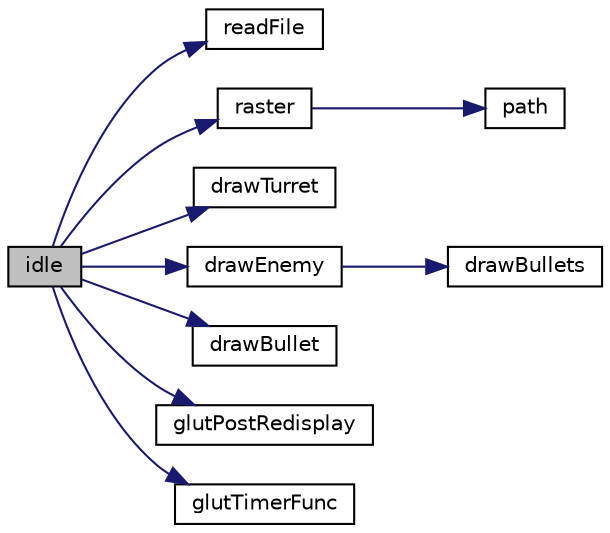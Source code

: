 digraph "idle"
{
  edge [fontname="Helvetica",fontsize="10",labelfontname="Helvetica",labelfontsize="10"];
  node [fontname="Helvetica",fontsize="10",shape=record];
  rankdir="LR";
  Node1 [label="idle",height=0.2,width=0.4,color="black", fillcolor="grey75", style="filled", fontcolor="black"];
  Node1 -> Node2 [color="midnightblue",fontsize="10",style="solid",fontname="Helvetica"];
  Node2 [label="readFile",height=0.2,width=0.4,color="black", fillcolor="white", style="filled",URL="$main_8cpp.html#a7b17b0c78fa9e56e9e228bd54275cd93"];
  Node1 -> Node3 [color="midnightblue",fontsize="10",style="solid",fontname="Helvetica"];
  Node3 [label="raster",height=0.2,width=0.4,color="black", fillcolor="white", style="filled",URL="$main_8cpp.html#a7090504cbeaafddda05596cac43c8066"];
  Node3 -> Node4 [color="midnightblue",fontsize="10",style="solid",fontname="Helvetica"];
  Node4 [label="path",height=0.2,width=0.4,color="black", fillcolor="white", style="filled",URL="$main_8cpp.html#a6cab36a37ab2490834c45d7f507fa871"];
  Node1 -> Node5 [color="midnightblue",fontsize="10",style="solid",fontname="Helvetica"];
  Node5 [label="drawTurret",height=0.2,width=0.4,color="black", fillcolor="white", style="filled",URL="$main_8cpp.html#a1e9bebd8dfdc2136dba6a711e43a5fa9"];
  Node1 -> Node6 [color="midnightblue",fontsize="10",style="solid",fontname="Helvetica"];
  Node6 [label="drawEnemy",height=0.2,width=0.4,color="black", fillcolor="white", style="filled",URL="$main_8cpp.html#a1cf88fce392d9a574a5bc8164f67c058"];
  Node6 -> Node7 [color="midnightblue",fontsize="10",style="solid",fontname="Helvetica"];
  Node7 [label="drawBullets",height=0.2,width=0.4,color="black", fillcolor="white", style="filled",URL="$main_8cpp.html#ac38de32b006bf30195d8818e3a7a194e"];
  Node1 -> Node8 [color="midnightblue",fontsize="10",style="solid",fontname="Helvetica"];
  Node8 [label="drawBullet",height=0.2,width=0.4,color="black", fillcolor="white", style="filled",URL="$main_8cpp.html#a43d711f5646009700e97e8cce499d5fc"];
  Node1 -> Node9 [color="midnightblue",fontsize="10",style="solid",fontname="Helvetica"];
  Node9 [label="glutPostRedisplay",height=0.2,width=0.4,color="black", fillcolor="white", style="filled",URL="$glut_8h.html#a4844b2228c60161628d1cd3b52d93a47"];
  Node1 -> Node10 [color="midnightblue",fontsize="10",style="solid",fontname="Helvetica"];
  Node10 [label="glutTimerFunc",height=0.2,width=0.4,color="black", fillcolor="white", style="filled",URL="$glut_8h.html#a3a5b2c8df487b9894f40ba22ade02d4d"];
}
